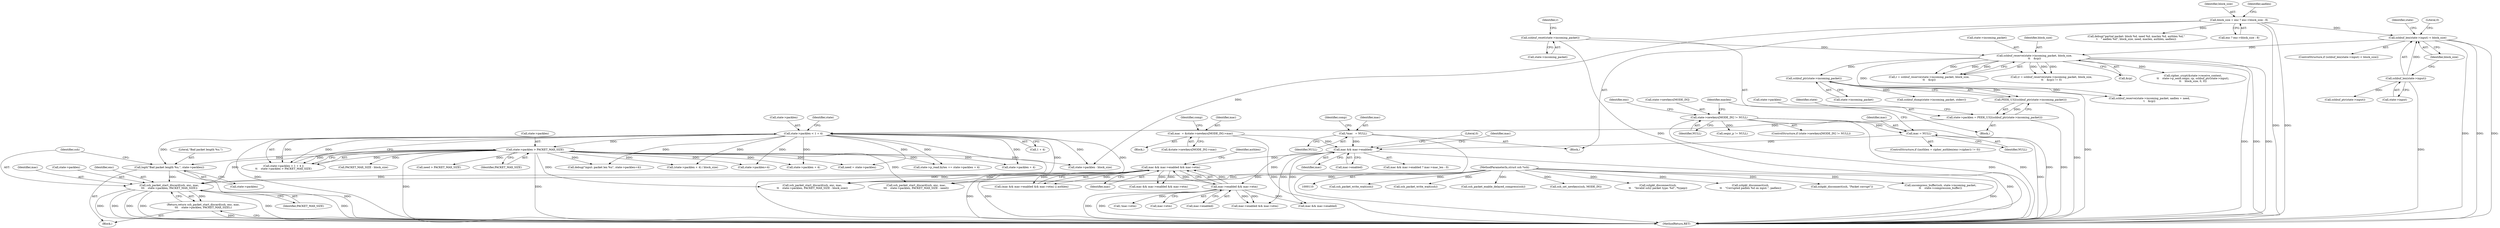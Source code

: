 digraph "0_mindrot_2fecfd486bdba9f51b3a789277bb0733ca36e1c0@pointer" {
"1000426" [label="(Call,ssh_packet_start_discard(ssh, enc, mac,\n\t\t\t    state->packlen, PACKET_MAX_SIZE))"];
"1000111" [label="(MethodParameterIn,struct ssh *ssh)"];
"1000233" [label="(Call,mac && mac->enabled && mac->etm)"];
"1000212" [label="(Call,mac && mac->enabled)"];
"1000177" [label="(Call,mac  = &state->newkeys[MODE_IN]->mac)"];
"1000140" [label="(Call,*mac   = NULL)"];
"1000206" [label="(Call,mac = NULL)"];
"1000159" [label="(Call,state->newkeys[MODE_IN] != NULL)"];
"1000235" [label="(Call,mac->enabled && mac->etm)"];
"1000420" [label="(Call,logit(\"Bad packet length %u.\", state->packlen))"];
"1000391" [label="(Call,state->packlen < 1 + 4)"];
"1000380" [label="(Call,state->packlen = PEEK_U32(sshbuf_ptr(state->incoming_packet)))"];
"1000384" [label="(Call,PEEK_U32(sshbuf_ptr(state->incoming_packet)))"];
"1000385" [label="(Call,sshbuf_ptr(state->incoming_packet))"];
"1000347" [label="(Call,sshbuf_reserve(state->incoming_packet, block_size,\n\t\t    &cp))"];
"1000339" [label="(Call,sshbuf_reset(state->incoming_packet))"];
"1000331" [label="(Call,sshbuf_len(state->input) < block_size)"];
"1000332" [label="(Call,sshbuf_len(state->input))"];
"1000221" [label="(Call,block_size = enc ? enc->block_size : 8)"];
"1000398" [label="(Call,state->packlen > PACKET_MAX_SIZE)"];
"1000425" [label="(Return,return ssh_packet_start_discard(ssh, enc, mac,\n\t\t\t    state->packlen, PACKET_MAX_SIZE);)"];
"1000624" [label="(Call,!mac->etm)"];
"1000381" [label="(Call,state->packlen)"];
"1000668" [label="(Call,need > PACKET_MAX_SIZE)"];
"1000706" [label="(Call,seqnr_p != NULL)"];
"1000142" [label="(Identifier,NULL)"];
"1000566" [label="(Call,sshbuf_reserve(state->incoming_packet, aadlen + need,\n\t    &cp))"];
"1000140" [label="(Call,*mac   = NULL)"];
"1000330" [label="(ControlStructure,if (sshbuf_len(state->input) < block_size))"];
"1000235" [label="(Call,mac->enabled && mac->etm)"];
"1000386" [label="(Call,state->incoming_packet)"];
"1000456" [label="(Call,need = state->packlen)"];
"1000177" [label="(Call,mac  = &state->newkeys[MODE_IN]->mac)"];
"1000800" [label="(Call,ssh_packet_write_wait(ssh))"];
"1000422" [label="(Call,state->packlen)"];
"1000759" [label="(Call,state->p_read.bytes += state->packlen + 4)"];
"1000239" [label="(Call,mac->etm)"];
"1000351" [label="(Identifier,block_size)"];
"1000111" [label="(MethodParameterIn,struct ssh *ssh)"];
"1000331" [label="(Call,sshbuf_len(state->input) < block_size)"];
"1000145" [label="(Identifier,comp)"];
"1000340" [label="(Call,state->incoming_packet)"];
"1000427" [label="(Identifier,ssh)"];
"1000345" [label="(Call,r = sshbuf_reserve(state->incoming_packet, block_size,\n\t\t    &cp))"];
"1000212" [label="(Call,mac && mac->enabled)"];
"1000236" [label="(Call,mac->enabled)"];
"1000393" [label="(Identifier,state)"];
"1000392" [label="(Call,state->packlen)"];
"1000114" [label="(Block,)"];
"1000166" [label="(Block,)"];
"1000213" [label="(Identifier,mac)"];
"1000385" [label="(Call,sshbuf_ptr(state->incoming_packet))"];
"1000502" [label="(Call,PACKET_MAX_SIZE - block_size)"];
"1000210" [label="(Identifier,maclen)"];
"1000400" [label="(Identifier,state)"];
"1000922" [label="(Call,ssh_packet_write_wait(ssh))"];
"1000391" [label="(Call,state->packlen < 1 + 4)"];
"1000344" [label="(Call,(r = sshbuf_reserve(state->incoming_packet, block_size,\n\t\t    &cp)) != 0)"];
"1000952" [label="(Call,ssh_packet_enable_delayed_compress(ssh))"];
"1000141" [label="(Identifier,mac)"];
"1000242" [label="(Identifier,authlen)"];
"1000346" [label="(Identifier,r)"];
"1000674" [label="(Call,ssh_packet_start_discard(ssh, enc, mac,\n\t\t\t    state->packlen, PACKET_MAX_SIZE - need))"];
"1000233" [label="(Call,mac && mac->enabled && mac->etm)"];
"1000232" [label="(Call,(mac && mac->enabled && mac->etm) || authlen)"];
"1000936" [label="(Call,ssh_set_newkeys(ssh, MODE_IN))"];
"1000415" [label="(Call,sshbuf_dump(state->incoming_packet, stderr))"];
"1000222" [label="(Identifier,block_size)"];
"1000913" [label="(Call,sshpkt_disconnect(ssh,\n\t\t    \"Invalid ssh2 packet type: %d\", *typep))"];
"1000220" [label="(Literal,0)"];
"1000473" [label="(Call,debug(\"partial packet: block %d, need %d, maclen %d, authlen %d,\"\n\t    \" aadlen %d\", block_size, need, maclen, authlen, aadlen))"];
"1000207" [label="(Identifier,mac)"];
"1000341" [label="(Identifier,state)"];
"1000158" [label="(ControlStructure,if (state->newkeys[MODE_IN] != NULL))"];
"1000214" [label="(Call,mac->enabled)"];
"1000430" [label="(Call,state->packlen)"];
"1000234" [label="(Identifier,mac)"];
"1000792" [label="(Call,sshpkt_disconnect(ssh,\n\t\t    \"Corrupted padlen %d on input.\", padlen))"];
"1000188" [label="(Identifier,comp)"];
"1000352" [label="(Call,&cp)"];
"1000426" [label="(Call,ssh_packet_start_discard(ssh, enc, mac,\n\t\t\t    state->packlen, PACKET_MAX_SIZE))"];
"1000336" [label="(Identifier,block_size)"];
"1000395" [label="(Call,1 + 4)"];
"1000223" [label="(Call,enc ? enc->block_size : 8)"];
"1000421" [label="(Literal,\"Bad packet length %u.\")"];
"1000206" [label="(Call,mac = NULL)"];
"1000347" [label="(Call,sshbuf_reserve(state->incoming_packet, block_size,\n\t\t    &cp))"];
"1000310" [label="(Call,sshpkt_disconnect(ssh, \"Packet corrupt\"))"];
"1000165" [label="(Identifier,NULL)"];
"1000495" [label="(Call,ssh_packet_start_discard(ssh, enc, mac,\n\t\t    state->packlen, PACKET_MAX_SIZE - block_size))"];
"1000211" [label="(Call,mac && mac->enabled ? mac->mac_len : 0)"];
"1000425" [label="(Return,return ssh_packet_start_discard(ssh, enc, mac,\n\t\t\t    state->packlen, PACKET_MAX_SIZE);)"];
"1000197" [label="(ControlStructure,if ((authlen = cipher_authlen(enc->cipher)) != 0))"];
"1000339" [label="(Call,sshbuf_reset(state->incoming_packet))"];
"1000371" [label="(Call,sshbuf_ptr(state->input))"];
"1000433" [label="(Identifier,PACKET_MAX_SIZE)"];
"1000333" [label="(Call,state->input)"];
"1000617" [label="(Call,mac && mac->enabled)"];
"1000329" [label="(Block,)"];
"1000360" [label="(Call,cipher_crypt(&state->receive_context,\n\t\t    state->p_send.seqnr, cp, sshbuf_ptr(state->input),\n\t\t    block_size, 0, 0))"];
"1000390" [label="(Call,state->packlen < 1 + 4 ||\n\t\t    state->packlen > PACKET_MAX_SIZE)"];
"1000403" [label="(Block,)"];
"1000380" [label="(Call,state->packlen = PEEK_U32(sshbuf_ptr(state->incoming_packet)))"];
"1000338" [label="(Literal,0)"];
"1000852" [label="(Call,uncompress_buffer(ssh, state->incoming_packet,\n\t\t    state->compression_buffer))"];
"1000529" [label="(Call,mac && mac->enabled && mac->etm)"];
"1000428" [label="(Identifier,enc)"];
"1000399" [label="(Call,state->packlen)"];
"1000446" [label="(Call,debug(\"input: packet len %u\", state->packlen+4))"];
"1000531" [label="(Call,mac->enabled && mac->etm)"];
"1000384" [label="(Call,PEEK_U32(sshbuf_ptr(state->incoming_packet)))"];
"1000168" [label="(Identifier,enc)"];
"1000348" [label="(Call,state->incoming_packet)"];
"1000752" [label="(Call,(state->packlen + 4) / block_size)"];
"1000332" [label="(Call,sshbuf_len(state->input))"];
"1000467" [label="(Call,state->packlen - block_size)"];
"1000160" [label="(Call,state->newkeys[MODE_IN])"];
"1000221" [label="(Call,block_size = enc ? enc->block_size : 8)"];
"1000230" [label="(Identifier,aadlen)"];
"1000429" [label="(Identifier,mac)"];
"1000448" [label="(Call,state->packlen+4)"];
"1000398" [label="(Call,state->packlen > PACKET_MAX_SIZE)"];
"1000178" [label="(Identifier,mac)"];
"1000753" [label="(Call,state->packlen + 4)"];
"1000976" [label="(MethodReturn,RET)"];
"1000420" [label="(Call,logit(\"Bad packet length %u.\", state->packlen))"];
"1000159" [label="(Call,state->newkeys[MODE_IN] != NULL)"];
"1000208" [label="(Identifier,NULL)"];
"1000218" [label="(Identifier,mac)"];
"1000402" [label="(Identifier,PACKET_MAX_SIZE)"];
"1000179" [label="(Call,&state->newkeys[MODE_IN]->mac)"];
"1000765" [label="(Call,state->packlen + 4)"];
"1000426" -> "1000425"  [label="AST: "];
"1000426" -> "1000433"  [label="CFG: "];
"1000427" -> "1000426"  [label="AST: "];
"1000428" -> "1000426"  [label="AST: "];
"1000429" -> "1000426"  [label="AST: "];
"1000430" -> "1000426"  [label="AST: "];
"1000433" -> "1000426"  [label="AST: "];
"1000425" -> "1000426"  [label="CFG: "];
"1000426" -> "1000976"  [label="DDG: "];
"1000426" -> "1000976"  [label="DDG: "];
"1000426" -> "1000976"  [label="DDG: "];
"1000426" -> "1000976"  [label="DDG: "];
"1000426" -> "1000976"  [label="DDG: "];
"1000426" -> "1000976"  [label="DDG: "];
"1000426" -> "1000425"  [label="DDG: "];
"1000111" -> "1000426"  [label="DDG: "];
"1000233" -> "1000426"  [label="DDG: "];
"1000420" -> "1000426"  [label="DDG: "];
"1000398" -> "1000426"  [label="DDG: "];
"1000111" -> "1000110"  [label="AST: "];
"1000111" -> "1000976"  [label="DDG: "];
"1000111" -> "1000310"  [label="DDG: "];
"1000111" -> "1000495"  [label="DDG: "];
"1000111" -> "1000674"  [label="DDG: "];
"1000111" -> "1000792"  [label="DDG: "];
"1000111" -> "1000800"  [label="DDG: "];
"1000111" -> "1000852"  [label="DDG: "];
"1000111" -> "1000913"  [label="DDG: "];
"1000111" -> "1000922"  [label="DDG: "];
"1000111" -> "1000936"  [label="DDG: "];
"1000111" -> "1000952"  [label="DDG: "];
"1000233" -> "1000232"  [label="AST: "];
"1000233" -> "1000234"  [label="CFG: "];
"1000233" -> "1000235"  [label="CFG: "];
"1000234" -> "1000233"  [label="AST: "];
"1000235" -> "1000233"  [label="AST: "];
"1000242" -> "1000233"  [label="CFG: "];
"1000232" -> "1000233"  [label="CFG: "];
"1000233" -> "1000976"  [label="DDG: "];
"1000233" -> "1000976"  [label="DDG: "];
"1000233" -> "1000232"  [label="DDG: "];
"1000233" -> "1000232"  [label="DDG: "];
"1000212" -> "1000233"  [label="DDG: "];
"1000235" -> "1000233"  [label="DDG: "];
"1000235" -> "1000233"  [label="DDG: "];
"1000233" -> "1000495"  [label="DDG: "];
"1000233" -> "1000529"  [label="DDG: "];
"1000233" -> "1000529"  [label="DDG: "];
"1000212" -> "1000211"  [label="AST: "];
"1000212" -> "1000213"  [label="CFG: "];
"1000212" -> "1000214"  [label="CFG: "];
"1000213" -> "1000212"  [label="AST: "];
"1000214" -> "1000212"  [label="AST: "];
"1000218" -> "1000212"  [label="CFG: "];
"1000220" -> "1000212"  [label="CFG: "];
"1000212" -> "1000976"  [label="DDG: "];
"1000177" -> "1000212"  [label="DDG: "];
"1000140" -> "1000212"  [label="DDG: "];
"1000206" -> "1000212"  [label="DDG: "];
"1000212" -> "1000235"  [label="DDG: "];
"1000212" -> "1000531"  [label="DDG: "];
"1000212" -> "1000617"  [label="DDG: "];
"1000177" -> "1000166"  [label="AST: "];
"1000177" -> "1000179"  [label="CFG: "];
"1000178" -> "1000177"  [label="AST: "];
"1000179" -> "1000177"  [label="AST: "];
"1000188" -> "1000177"  [label="CFG: "];
"1000177" -> "1000976"  [label="DDG: "];
"1000140" -> "1000114"  [label="AST: "];
"1000140" -> "1000142"  [label="CFG: "];
"1000141" -> "1000140"  [label="AST: "];
"1000142" -> "1000140"  [label="AST: "];
"1000145" -> "1000140"  [label="CFG: "];
"1000140" -> "1000976"  [label="DDG: "];
"1000206" -> "1000197"  [label="AST: "];
"1000206" -> "1000208"  [label="CFG: "];
"1000207" -> "1000206"  [label="AST: "];
"1000208" -> "1000206"  [label="AST: "];
"1000210" -> "1000206"  [label="CFG: "];
"1000206" -> "1000976"  [label="DDG: "];
"1000159" -> "1000206"  [label="DDG: "];
"1000159" -> "1000158"  [label="AST: "];
"1000159" -> "1000165"  [label="CFG: "];
"1000160" -> "1000159"  [label="AST: "];
"1000165" -> "1000159"  [label="AST: "];
"1000168" -> "1000159"  [label="CFG: "];
"1000210" -> "1000159"  [label="CFG: "];
"1000159" -> "1000976"  [label="DDG: "];
"1000159" -> "1000976"  [label="DDG: "];
"1000159" -> "1000976"  [label="DDG: "];
"1000159" -> "1000706"  [label="DDG: "];
"1000235" -> "1000236"  [label="CFG: "];
"1000235" -> "1000239"  [label="CFG: "];
"1000236" -> "1000235"  [label="AST: "];
"1000239" -> "1000235"  [label="AST: "];
"1000235" -> "1000976"  [label="DDG: "];
"1000235" -> "1000976"  [label="DDG: "];
"1000235" -> "1000531"  [label="DDG: "];
"1000235" -> "1000531"  [label="DDG: "];
"1000235" -> "1000617"  [label="DDG: "];
"1000235" -> "1000624"  [label="DDG: "];
"1000420" -> "1000403"  [label="AST: "];
"1000420" -> "1000422"  [label="CFG: "];
"1000421" -> "1000420"  [label="AST: "];
"1000422" -> "1000420"  [label="AST: "];
"1000427" -> "1000420"  [label="CFG: "];
"1000420" -> "1000976"  [label="DDG: "];
"1000391" -> "1000420"  [label="DDG: "];
"1000398" -> "1000420"  [label="DDG: "];
"1000391" -> "1000390"  [label="AST: "];
"1000391" -> "1000395"  [label="CFG: "];
"1000392" -> "1000391"  [label="AST: "];
"1000395" -> "1000391"  [label="AST: "];
"1000400" -> "1000391"  [label="CFG: "];
"1000390" -> "1000391"  [label="CFG: "];
"1000391" -> "1000976"  [label="DDG: "];
"1000391" -> "1000976"  [label="DDG: "];
"1000391" -> "1000390"  [label="DDG: "];
"1000391" -> "1000390"  [label="DDG: "];
"1000380" -> "1000391"  [label="DDG: "];
"1000391" -> "1000398"  [label="DDG: "];
"1000391" -> "1000446"  [label="DDG: "];
"1000391" -> "1000448"  [label="DDG: "];
"1000391" -> "1000456"  [label="DDG: "];
"1000391" -> "1000467"  [label="DDG: "];
"1000391" -> "1000495"  [label="DDG: "];
"1000391" -> "1000674"  [label="DDG: "];
"1000391" -> "1000752"  [label="DDG: "];
"1000391" -> "1000753"  [label="DDG: "];
"1000391" -> "1000759"  [label="DDG: "];
"1000391" -> "1000765"  [label="DDG: "];
"1000380" -> "1000329"  [label="AST: "];
"1000380" -> "1000384"  [label="CFG: "];
"1000381" -> "1000380"  [label="AST: "];
"1000384" -> "1000380"  [label="AST: "];
"1000393" -> "1000380"  [label="CFG: "];
"1000380" -> "1000976"  [label="DDG: "];
"1000384" -> "1000380"  [label="DDG: "];
"1000384" -> "1000385"  [label="CFG: "];
"1000385" -> "1000384"  [label="AST: "];
"1000384" -> "1000976"  [label="DDG: "];
"1000385" -> "1000384"  [label="DDG: "];
"1000385" -> "1000386"  [label="CFG: "];
"1000386" -> "1000385"  [label="AST: "];
"1000385" -> "1000976"  [label="DDG: "];
"1000347" -> "1000385"  [label="DDG: "];
"1000385" -> "1000415"  [label="DDG: "];
"1000385" -> "1000566"  [label="DDG: "];
"1000347" -> "1000345"  [label="AST: "];
"1000347" -> "1000352"  [label="CFG: "];
"1000348" -> "1000347"  [label="AST: "];
"1000351" -> "1000347"  [label="AST: "];
"1000352" -> "1000347"  [label="AST: "];
"1000345" -> "1000347"  [label="CFG: "];
"1000347" -> "1000976"  [label="DDG: "];
"1000347" -> "1000976"  [label="DDG: "];
"1000347" -> "1000976"  [label="DDG: "];
"1000347" -> "1000344"  [label="DDG: "];
"1000347" -> "1000344"  [label="DDG: "];
"1000347" -> "1000344"  [label="DDG: "];
"1000347" -> "1000345"  [label="DDG: "];
"1000347" -> "1000345"  [label="DDG: "];
"1000347" -> "1000345"  [label="DDG: "];
"1000339" -> "1000347"  [label="DDG: "];
"1000331" -> "1000347"  [label="DDG: "];
"1000347" -> "1000360"  [label="DDG: "];
"1000347" -> "1000566"  [label="DDG: "];
"1000339" -> "1000329"  [label="AST: "];
"1000339" -> "1000340"  [label="CFG: "];
"1000340" -> "1000339"  [label="AST: "];
"1000346" -> "1000339"  [label="CFG: "];
"1000339" -> "1000976"  [label="DDG: "];
"1000331" -> "1000330"  [label="AST: "];
"1000331" -> "1000336"  [label="CFG: "];
"1000332" -> "1000331"  [label="AST: "];
"1000336" -> "1000331"  [label="AST: "];
"1000338" -> "1000331"  [label="CFG: "];
"1000341" -> "1000331"  [label="CFG: "];
"1000331" -> "1000976"  [label="DDG: "];
"1000331" -> "1000976"  [label="DDG: "];
"1000331" -> "1000976"  [label="DDG: "];
"1000332" -> "1000331"  [label="DDG: "];
"1000221" -> "1000331"  [label="DDG: "];
"1000332" -> "1000333"  [label="CFG: "];
"1000333" -> "1000332"  [label="AST: "];
"1000336" -> "1000332"  [label="CFG: "];
"1000332" -> "1000976"  [label="DDG: "];
"1000332" -> "1000371"  [label="DDG: "];
"1000221" -> "1000114"  [label="AST: "];
"1000221" -> "1000223"  [label="CFG: "];
"1000222" -> "1000221"  [label="AST: "];
"1000223" -> "1000221"  [label="AST: "];
"1000230" -> "1000221"  [label="CFG: "];
"1000221" -> "1000976"  [label="DDG: "];
"1000221" -> "1000976"  [label="DDG: "];
"1000221" -> "1000467"  [label="DDG: "];
"1000221" -> "1000473"  [label="DDG: "];
"1000398" -> "1000390"  [label="AST: "];
"1000398" -> "1000402"  [label="CFG: "];
"1000399" -> "1000398"  [label="AST: "];
"1000402" -> "1000398"  [label="AST: "];
"1000390" -> "1000398"  [label="CFG: "];
"1000398" -> "1000976"  [label="DDG: "];
"1000398" -> "1000976"  [label="DDG: "];
"1000398" -> "1000390"  [label="DDG: "];
"1000398" -> "1000390"  [label="DDG: "];
"1000398" -> "1000446"  [label="DDG: "];
"1000398" -> "1000448"  [label="DDG: "];
"1000398" -> "1000456"  [label="DDG: "];
"1000398" -> "1000467"  [label="DDG: "];
"1000398" -> "1000495"  [label="DDG: "];
"1000398" -> "1000502"  [label="DDG: "];
"1000398" -> "1000668"  [label="DDG: "];
"1000398" -> "1000674"  [label="DDG: "];
"1000398" -> "1000752"  [label="DDG: "];
"1000398" -> "1000753"  [label="DDG: "];
"1000398" -> "1000759"  [label="DDG: "];
"1000398" -> "1000765"  [label="DDG: "];
"1000425" -> "1000403"  [label="AST: "];
"1000976" -> "1000425"  [label="CFG: "];
"1000425" -> "1000976"  [label="DDG: "];
}
